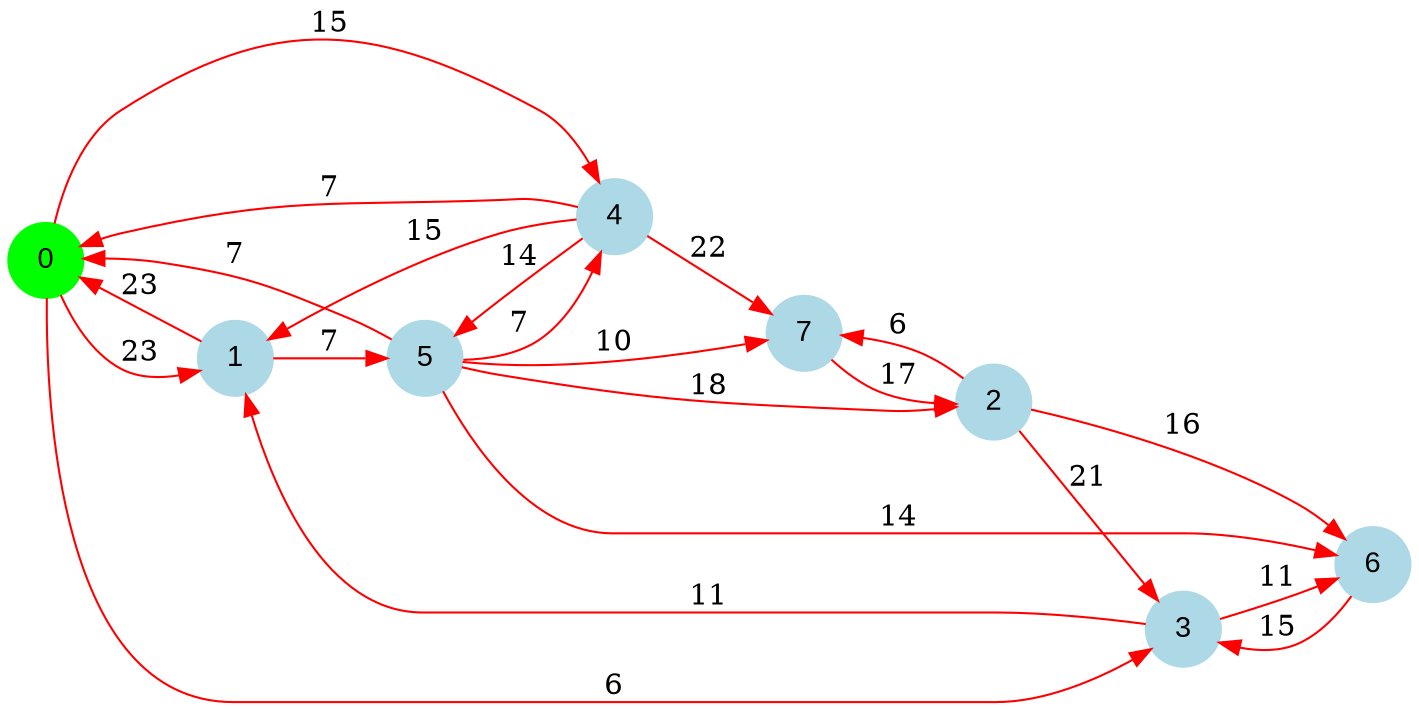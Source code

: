 digraph graphe {
rankdir = LR;
edge [color=red];
0 [fontname="Arial", shape = circle, color=green, style=filled];
1 [fontname="Arial", shape = circle, color=lightblue, style=filled];
2 [fontname="Arial", shape = circle, color=lightblue, style=filled];
3 [fontname="Arial", shape = circle, color=lightblue, style=filled];
4 [fontname="Arial", shape = circle, color=lightblue, style=filled];
5 [fontname="Arial", shape = circle, color=lightblue, style=filled];
6 [fontname="Arial", shape = circle, color=lightblue, style=filled];
7 [fontname="Arial", shape = circle, color=lightblue, style=filled];
	0 -> 1 [label = "23"];
	0 -> 3 [label = "6"];
	0 -> 4 [label = "15"];
	1 -> 0 [label = "23"];
	1 -> 5 [label = "7"];
	2 -> 3 [label = "21"];
	2 -> 6 [label = "16"];
	2 -> 7 [label = "6"];
	3 -> 1 [label = "11"];
	3 -> 6 [label = "11"];
	4 -> 0 [label = "7"];
	4 -> 1 [label = "15"];
	4 -> 5 [label = "14"];
	4 -> 7 [label = "22"];
	5 -> 0 [label = "7"];
	5 -> 2 [label = "18"];
	5 -> 4 [label = "7"];
	5 -> 6 [label = "14"];
	5 -> 7 [label = "10"];
	6 -> 3 [label = "15"];
	7 -> 2 [label = "17"];
}